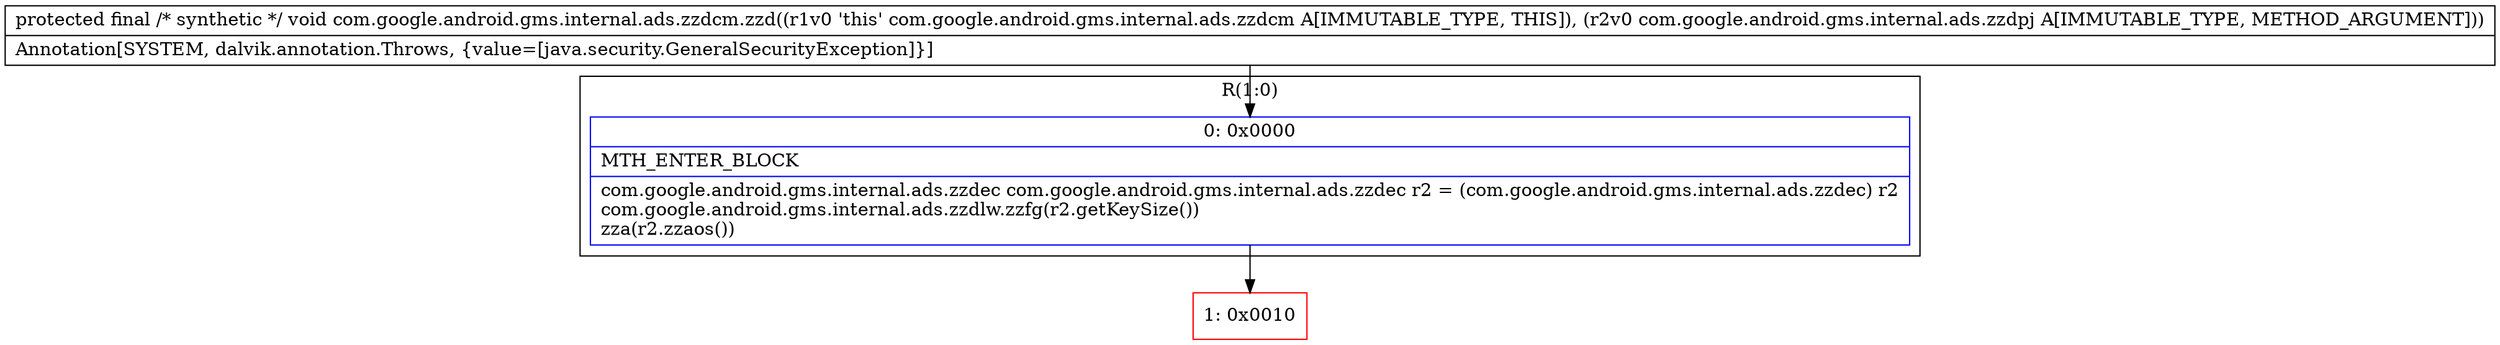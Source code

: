 digraph "CFG forcom.google.android.gms.internal.ads.zzdcm.zzd(Lcom\/google\/android\/gms\/internal\/ads\/zzdpj;)V" {
subgraph cluster_Region_968122524 {
label = "R(1:0)";
node [shape=record,color=blue];
Node_0 [shape=record,label="{0\:\ 0x0000|MTH_ENTER_BLOCK\l|com.google.android.gms.internal.ads.zzdec com.google.android.gms.internal.ads.zzdec r2 = (com.google.android.gms.internal.ads.zzdec) r2\lcom.google.android.gms.internal.ads.zzdlw.zzfg(r2.getKeySize())\lzza(r2.zzaos())\l}"];
}
Node_1 [shape=record,color=red,label="{1\:\ 0x0010}"];
MethodNode[shape=record,label="{protected final \/* synthetic *\/ void com.google.android.gms.internal.ads.zzdcm.zzd((r1v0 'this' com.google.android.gms.internal.ads.zzdcm A[IMMUTABLE_TYPE, THIS]), (r2v0 com.google.android.gms.internal.ads.zzdpj A[IMMUTABLE_TYPE, METHOD_ARGUMENT]))  | Annotation[SYSTEM, dalvik.annotation.Throws, \{value=[java.security.GeneralSecurityException]\}]\l}"];
MethodNode -> Node_0;
Node_0 -> Node_1;
}

